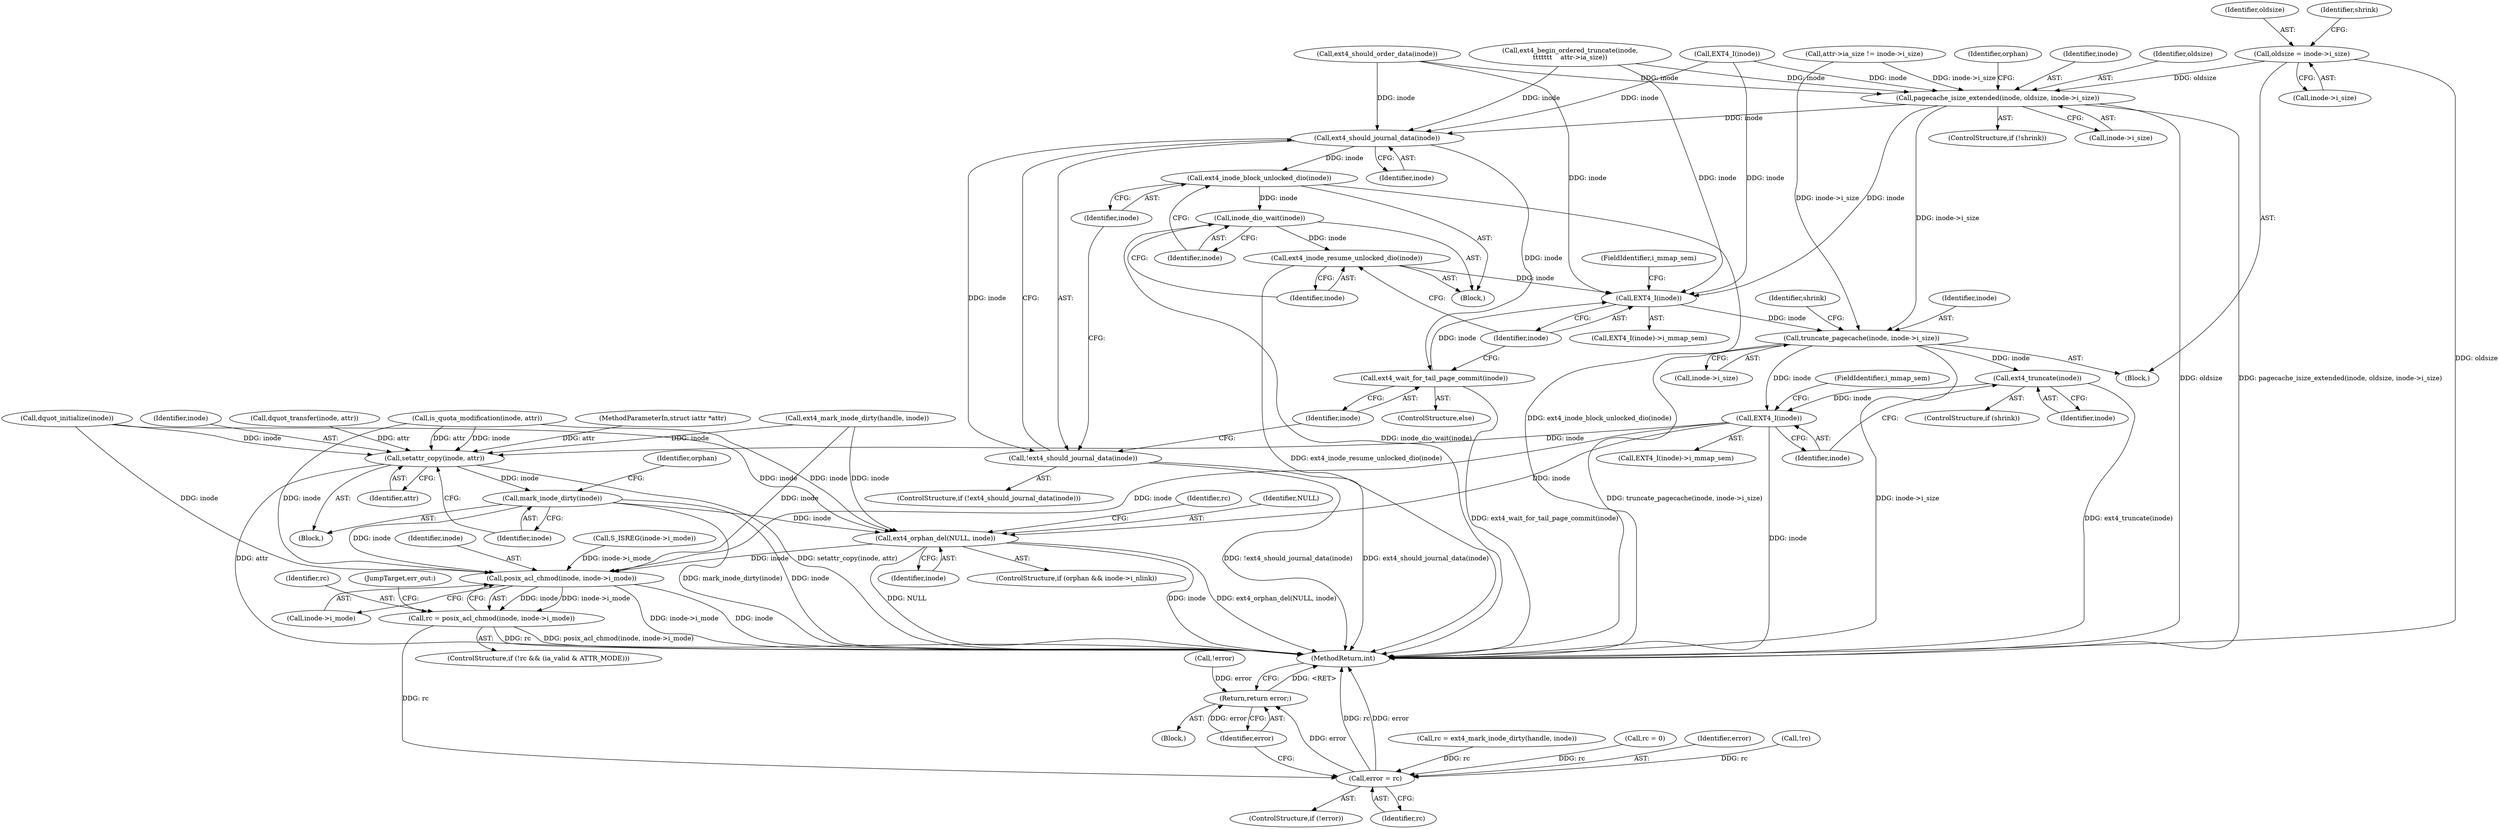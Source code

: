 digraph "0_linux_ea3d7209ca01da209cda6f0dea8be9cc4b7a933b_7@pointer" {
"1000260" [label="(Call,oldsize = inode->i_size)"];
"1000451" [label="(Call,pagecache_isize_extended(inode, oldsize, inode->i_size))"];
"1000462" [label="(Call,ext4_should_journal_data(inode))"];
"1000461" [label="(Call,!ext4_should_journal_data(inode))"];
"1000465" [label="(Call,ext4_inode_block_unlocked_dio(inode))"];
"1000467" [label="(Call,inode_dio_wait(inode))"];
"1000469" [label="(Call,ext4_inode_resume_unlocked_dio(inode))"];
"1000477" [label="(Call,EXT4_I(inode))"];
"1000480" [label="(Call,truncate_pagecache(inode, inode->i_size))"];
"1000487" [label="(Call,ext4_truncate(inode))"];
"1000492" [label="(Call,EXT4_I(inode))"];
"1000499" [label="(Call,setattr_copy(inode, attr))"];
"1000502" [label="(Call,mark_inode_dirty(inode))"];
"1000510" [label="(Call,ext4_orphan_del(NULL, inode))"];
"1000522" [label="(Call,posix_acl_chmod(inode, inode->i_mode))"];
"1000520" [label="(Call,rc = posix_acl_chmod(inode, inode->i_mode))"];
"1000536" [label="(Call,error = rc)"];
"1000539" [label="(Return,return error;)"];
"1000472" [label="(Call,ext4_wait_for_tail_page_commit(inode))"];
"1000539" [label="(Return,return error;)"];
"1000465" [label="(Call,ext4_inode_block_unlocked_dio(inode))"];
"1000109" [label="(MethodParameterIn,struct iattr *attr)"];
"1000472" [label="(Call,ext4_wait_for_tail_page_commit(inode))"];
"1000261" [label="(Identifier,oldsize)"];
"1000458" [label="(Identifier,orphan)"];
"1000476" [label="(Call,EXT4_I(inode)->i_mmap_sem)"];
"1000452" [label="(Identifier,inode)"];
"1000141" [label="(Call,is_quota_modification(inode, attr))"];
"1000460" [label="(ControlStructure,if (!ext4_should_journal_data(inode)))"];
"1000478" [label="(Identifier,inode)"];
"1000467" [label="(Call,inode_dio_wait(inode))"];
"1000482" [label="(Call,inode->i_size)"];
"1000147" [label="(Call,dquot_initialize(inode))"];
"1000504" [label="(ControlStructure,if (orphan && inode->i_nlink))"];
"1000516" [label="(Identifier,rc)"];
"1000491" [label="(Call,EXT4_I(inode)->i_mmap_sem)"];
"1000466" [label="(Identifier,inode)"];
"1000494" [label="(FieldIdentifier,i_mmap_sem)"];
"1000500" [label="(Identifier,inode)"];
"1000451" [label="(Call,pagecache_isize_extended(inode, oldsize, inode->i_size))"];
"1000462" [label="(Call,ext4_should_journal_data(inode))"];
"1000323" [label="(Call,ext4_should_order_data(inode))"];
"1000536" [label="(Call,error = rc)"];
"1000208" [label="(Call,dquot_transfer(inode, attr))"];
"1000481" [label="(Identifier,inode)"];
"1000412" [label="(Call,rc = ext4_mark_inode_dirty(handle, inode))"];
"1000513" [label="(ControlStructure,if (!rc && (ia_valid & ATTR_MODE)))"];
"1000492" [label="(Call,EXT4_I(inode))"];
"1000118" [label="(Call,rc = 0)"];
"1000479" [label="(FieldIdentifier,i_mmap_sem)"];
"1000448" [label="(ControlStructure,if (!shrink))"];
"1000541" [label="(MethodReturn,int)"];
"1000506" [label="(Identifier,orphan)"];
"1000537" [label="(Identifier,error)"];
"1000510" [label="(Call,ext4_orphan_del(NULL, inode))"];
"1000512" [label="(Identifier,inode)"];
"1000480" [label="(Call,truncate_pagecache(inode, inode->i_size))"];
"1000257" [label="(Block,)"];
"1000262" [label="(Call,inode->i_size)"];
"1000335" [label="(Call,ext4_begin_ordered_truncate(inode,\n\t\t\t\t\t\t\t    attr->ia_size))"];
"1000461" [label="(Call,!ext4_should_journal_data(inode))"];
"1000464" [label="(Block,)"];
"1000485" [label="(ControlStructure,if (shrink))"];
"1000533" [label="(ControlStructure,if (!error))"];
"1000463" [label="(Identifier,inode)"];
"1000260" [label="(Call,oldsize = inode->i_size)"];
"1000453" [label="(Identifier,oldsize)"];
"1000493" [label="(Identifier,inode)"];
"1000499" [label="(Call,setattr_copy(inode, attr))"];
"1000523" [label="(Identifier,inode)"];
"1000520" [label="(Call,rc = posix_acl_chmod(inode, inode->i_mode))"];
"1000521" [label="(Identifier,rc)"];
"1000503" [label="(Identifier,inode)"];
"1000454" [label="(Call,inode->i_size)"];
"1000477" [label="(Call,EXT4_I(inode))"];
"1000522" [label="(Call,posix_acl_chmod(inode, inode->i_mode))"];
"1000498" [label="(Block,)"];
"1000110" [label="(Block,)"];
"1000267" [label="(Identifier,shrink)"];
"1000468" [label="(Identifier,inode)"];
"1000469" [label="(Call,ext4_inode_resume_unlocked_dio(inode))"];
"1000301" [label="(Call,S_ISREG(inode->i_mode))"];
"1000473" [label="(Identifier,inode)"];
"1000540" [label="(Identifier,error)"];
"1000511" [label="(Identifier,NULL)"];
"1000486" [label="(Identifier,shrink)"];
"1000501" [label="(Identifier,attr)"];
"1000524" [label="(Call,inode->i_mode)"];
"1000470" [label="(Identifier,inode)"];
"1000534" [label="(Call,!error)"];
"1000434" [label="(Call,EXT4_I(inode))"];
"1000538" [label="(Identifier,rc)"];
"1000246" [label="(Call,ext4_mark_inode_dirty(handle, inode))"];
"1000527" [label="(JumpTarget,err_out:)"];
"1000344" [label="(Call,attr->ia_size != inode->i_size)"];
"1000471" [label="(ControlStructure,else)"];
"1000515" [label="(Call,!rc)"];
"1000487" [label="(Call,ext4_truncate(inode))"];
"1000502" [label="(Call,mark_inode_dirty(inode))"];
"1000488" [label="(Identifier,inode)"];
"1000260" -> "1000257"  [label="AST: "];
"1000260" -> "1000262"  [label="CFG: "];
"1000261" -> "1000260"  [label="AST: "];
"1000262" -> "1000260"  [label="AST: "];
"1000267" -> "1000260"  [label="CFG: "];
"1000260" -> "1000541"  [label="DDG: oldsize"];
"1000260" -> "1000451"  [label="DDG: oldsize"];
"1000451" -> "1000448"  [label="AST: "];
"1000451" -> "1000454"  [label="CFG: "];
"1000452" -> "1000451"  [label="AST: "];
"1000453" -> "1000451"  [label="AST: "];
"1000454" -> "1000451"  [label="AST: "];
"1000458" -> "1000451"  [label="CFG: "];
"1000451" -> "1000541"  [label="DDG: oldsize"];
"1000451" -> "1000541"  [label="DDG: pagecache_isize_extended(inode, oldsize, inode->i_size)"];
"1000335" -> "1000451"  [label="DDG: inode"];
"1000434" -> "1000451"  [label="DDG: inode"];
"1000323" -> "1000451"  [label="DDG: inode"];
"1000344" -> "1000451"  [label="DDG: inode->i_size"];
"1000451" -> "1000462"  [label="DDG: inode"];
"1000451" -> "1000477"  [label="DDG: inode"];
"1000451" -> "1000480"  [label="DDG: inode->i_size"];
"1000462" -> "1000461"  [label="AST: "];
"1000462" -> "1000463"  [label="CFG: "];
"1000463" -> "1000462"  [label="AST: "];
"1000461" -> "1000462"  [label="CFG: "];
"1000462" -> "1000461"  [label="DDG: inode"];
"1000335" -> "1000462"  [label="DDG: inode"];
"1000434" -> "1000462"  [label="DDG: inode"];
"1000323" -> "1000462"  [label="DDG: inode"];
"1000462" -> "1000465"  [label="DDG: inode"];
"1000462" -> "1000472"  [label="DDG: inode"];
"1000461" -> "1000460"  [label="AST: "];
"1000466" -> "1000461"  [label="CFG: "];
"1000473" -> "1000461"  [label="CFG: "];
"1000461" -> "1000541"  [label="DDG: !ext4_should_journal_data(inode)"];
"1000461" -> "1000541"  [label="DDG: ext4_should_journal_data(inode)"];
"1000465" -> "1000464"  [label="AST: "];
"1000465" -> "1000466"  [label="CFG: "];
"1000466" -> "1000465"  [label="AST: "];
"1000468" -> "1000465"  [label="CFG: "];
"1000465" -> "1000541"  [label="DDG: ext4_inode_block_unlocked_dio(inode)"];
"1000465" -> "1000467"  [label="DDG: inode"];
"1000467" -> "1000464"  [label="AST: "];
"1000467" -> "1000468"  [label="CFG: "];
"1000468" -> "1000467"  [label="AST: "];
"1000470" -> "1000467"  [label="CFG: "];
"1000467" -> "1000541"  [label="DDG: inode_dio_wait(inode)"];
"1000467" -> "1000469"  [label="DDG: inode"];
"1000469" -> "1000464"  [label="AST: "];
"1000469" -> "1000470"  [label="CFG: "];
"1000470" -> "1000469"  [label="AST: "];
"1000478" -> "1000469"  [label="CFG: "];
"1000469" -> "1000541"  [label="DDG: ext4_inode_resume_unlocked_dio(inode)"];
"1000469" -> "1000477"  [label="DDG: inode"];
"1000477" -> "1000476"  [label="AST: "];
"1000477" -> "1000478"  [label="CFG: "];
"1000478" -> "1000477"  [label="AST: "];
"1000479" -> "1000477"  [label="CFG: "];
"1000335" -> "1000477"  [label="DDG: inode"];
"1000434" -> "1000477"  [label="DDG: inode"];
"1000323" -> "1000477"  [label="DDG: inode"];
"1000472" -> "1000477"  [label="DDG: inode"];
"1000477" -> "1000480"  [label="DDG: inode"];
"1000480" -> "1000257"  [label="AST: "];
"1000480" -> "1000482"  [label="CFG: "];
"1000481" -> "1000480"  [label="AST: "];
"1000482" -> "1000480"  [label="AST: "];
"1000486" -> "1000480"  [label="CFG: "];
"1000480" -> "1000541"  [label="DDG: truncate_pagecache(inode, inode->i_size)"];
"1000480" -> "1000541"  [label="DDG: inode->i_size"];
"1000344" -> "1000480"  [label="DDG: inode->i_size"];
"1000480" -> "1000487"  [label="DDG: inode"];
"1000480" -> "1000492"  [label="DDG: inode"];
"1000487" -> "1000485"  [label="AST: "];
"1000487" -> "1000488"  [label="CFG: "];
"1000488" -> "1000487"  [label="AST: "];
"1000493" -> "1000487"  [label="CFG: "];
"1000487" -> "1000541"  [label="DDG: ext4_truncate(inode)"];
"1000487" -> "1000492"  [label="DDG: inode"];
"1000492" -> "1000491"  [label="AST: "];
"1000492" -> "1000493"  [label="CFG: "];
"1000493" -> "1000492"  [label="AST: "];
"1000494" -> "1000492"  [label="CFG: "];
"1000492" -> "1000541"  [label="DDG: inode"];
"1000492" -> "1000499"  [label="DDG: inode"];
"1000492" -> "1000510"  [label="DDG: inode"];
"1000492" -> "1000522"  [label="DDG: inode"];
"1000499" -> "1000498"  [label="AST: "];
"1000499" -> "1000501"  [label="CFG: "];
"1000500" -> "1000499"  [label="AST: "];
"1000501" -> "1000499"  [label="AST: "];
"1000503" -> "1000499"  [label="CFG: "];
"1000499" -> "1000541"  [label="DDG: setattr_copy(inode, attr)"];
"1000499" -> "1000541"  [label="DDG: attr"];
"1000246" -> "1000499"  [label="DDG: inode"];
"1000141" -> "1000499"  [label="DDG: inode"];
"1000141" -> "1000499"  [label="DDG: attr"];
"1000147" -> "1000499"  [label="DDG: inode"];
"1000208" -> "1000499"  [label="DDG: attr"];
"1000109" -> "1000499"  [label="DDG: attr"];
"1000499" -> "1000502"  [label="DDG: inode"];
"1000502" -> "1000498"  [label="AST: "];
"1000502" -> "1000503"  [label="CFG: "];
"1000503" -> "1000502"  [label="AST: "];
"1000506" -> "1000502"  [label="CFG: "];
"1000502" -> "1000541"  [label="DDG: inode"];
"1000502" -> "1000541"  [label="DDG: mark_inode_dirty(inode)"];
"1000502" -> "1000510"  [label="DDG: inode"];
"1000502" -> "1000522"  [label="DDG: inode"];
"1000510" -> "1000504"  [label="AST: "];
"1000510" -> "1000512"  [label="CFG: "];
"1000511" -> "1000510"  [label="AST: "];
"1000512" -> "1000510"  [label="AST: "];
"1000516" -> "1000510"  [label="CFG: "];
"1000510" -> "1000541"  [label="DDG: NULL"];
"1000510" -> "1000541"  [label="DDG: inode"];
"1000510" -> "1000541"  [label="DDG: ext4_orphan_del(NULL, inode)"];
"1000246" -> "1000510"  [label="DDG: inode"];
"1000141" -> "1000510"  [label="DDG: inode"];
"1000147" -> "1000510"  [label="DDG: inode"];
"1000510" -> "1000522"  [label="DDG: inode"];
"1000522" -> "1000520"  [label="AST: "];
"1000522" -> "1000524"  [label="CFG: "];
"1000523" -> "1000522"  [label="AST: "];
"1000524" -> "1000522"  [label="AST: "];
"1000520" -> "1000522"  [label="CFG: "];
"1000522" -> "1000541"  [label="DDG: inode->i_mode"];
"1000522" -> "1000541"  [label="DDG: inode"];
"1000522" -> "1000520"  [label="DDG: inode"];
"1000522" -> "1000520"  [label="DDG: inode->i_mode"];
"1000246" -> "1000522"  [label="DDG: inode"];
"1000141" -> "1000522"  [label="DDG: inode"];
"1000147" -> "1000522"  [label="DDG: inode"];
"1000301" -> "1000522"  [label="DDG: inode->i_mode"];
"1000520" -> "1000513"  [label="AST: "];
"1000521" -> "1000520"  [label="AST: "];
"1000527" -> "1000520"  [label="CFG: "];
"1000520" -> "1000541"  [label="DDG: posix_acl_chmod(inode, inode->i_mode)"];
"1000520" -> "1000541"  [label="DDG: rc"];
"1000520" -> "1000536"  [label="DDG: rc"];
"1000536" -> "1000533"  [label="AST: "];
"1000536" -> "1000538"  [label="CFG: "];
"1000537" -> "1000536"  [label="AST: "];
"1000538" -> "1000536"  [label="AST: "];
"1000540" -> "1000536"  [label="CFG: "];
"1000536" -> "1000541"  [label="DDG: rc"];
"1000536" -> "1000541"  [label="DDG: error"];
"1000412" -> "1000536"  [label="DDG: rc"];
"1000118" -> "1000536"  [label="DDG: rc"];
"1000515" -> "1000536"  [label="DDG: rc"];
"1000536" -> "1000539"  [label="DDG: error"];
"1000539" -> "1000110"  [label="AST: "];
"1000539" -> "1000540"  [label="CFG: "];
"1000540" -> "1000539"  [label="AST: "];
"1000541" -> "1000539"  [label="CFG: "];
"1000539" -> "1000541"  [label="DDG: <RET>"];
"1000540" -> "1000539"  [label="DDG: error"];
"1000534" -> "1000539"  [label="DDG: error"];
"1000472" -> "1000471"  [label="AST: "];
"1000472" -> "1000473"  [label="CFG: "];
"1000473" -> "1000472"  [label="AST: "];
"1000478" -> "1000472"  [label="CFG: "];
"1000472" -> "1000541"  [label="DDG: ext4_wait_for_tail_page_commit(inode)"];
}
